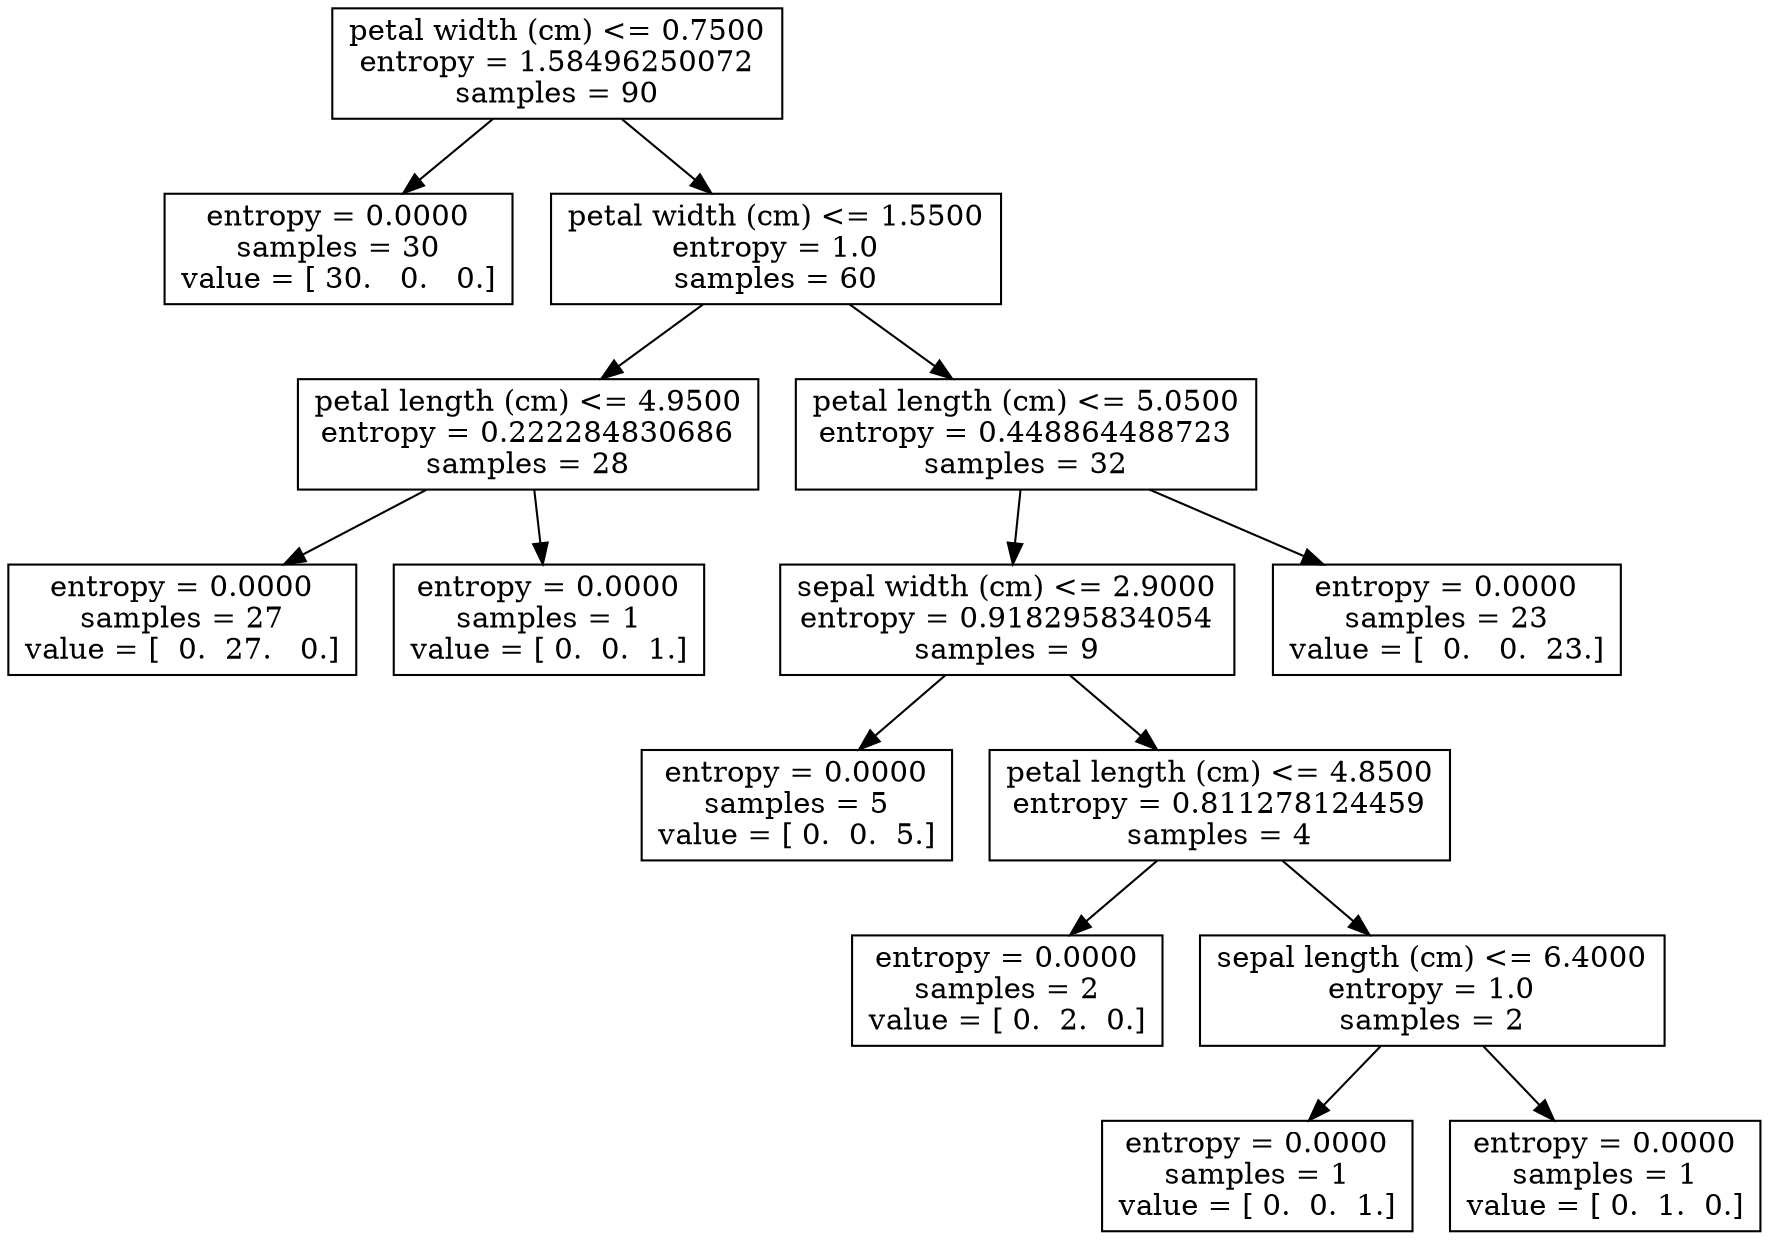 digraph Tree {
0 [label="petal width (cm) <= 0.7500\nentropy = 1.58496250072\nsamples = 90", shape="box"] ;
1 [label="entropy = 0.0000\nsamples = 30\nvalue = [ 30.   0.   0.]", shape="box"] ;
0 -> 1 ;
2 [label="petal width (cm) <= 1.5500\nentropy = 1.0\nsamples = 60", shape="box"] ;
0 -> 2 ;
3 [label="petal length (cm) <= 4.9500\nentropy = 0.222284830686\nsamples = 28", shape="box"] ;
2 -> 3 ;
4 [label="entropy = 0.0000\nsamples = 27\nvalue = [  0.  27.   0.]", shape="box"] ;
3 -> 4 ;
5 [label="entropy = 0.0000\nsamples = 1\nvalue = [ 0.  0.  1.]", shape="box"] ;
3 -> 5 ;
6 [label="petal length (cm) <= 5.0500\nentropy = 0.448864488723\nsamples = 32", shape="box"] ;
2 -> 6 ;
7 [label="sepal width (cm) <= 2.9000\nentropy = 0.918295834054\nsamples = 9", shape="box"] ;
6 -> 7 ;
8 [label="entropy = 0.0000\nsamples = 5\nvalue = [ 0.  0.  5.]", shape="box"] ;
7 -> 8 ;
9 [label="petal length (cm) <= 4.8500\nentropy = 0.811278124459\nsamples = 4", shape="box"] ;
7 -> 9 ;
10 [label="entropy = 0.0000\nsamples = 2\nvalue = [ 0.  2.  0.]", shape="box"] ;
9 -> 10 ;
11 [label="sepal length (cm) <= 6.4000\nentropy = 1.0\nsamples = 2", shape="box"] ;
9 -> 11 ;
12 [label="entropy = 0.0000\nsamples = 1\nvalue = [ 0.  0.  1.]", shape="box"] ;
11 -> 12 ;
13 [label="entropy = 0.0000\nsamples = 1\nvalue = [ 0.  1.  0.]", shape="box"] ;
11 -> 13 ;
14 [label="entropy = 0.0000\nsamples = 23\nvalue = [  0.   0.  23.]", shape="box"] ;
6 -> 14 ;
}